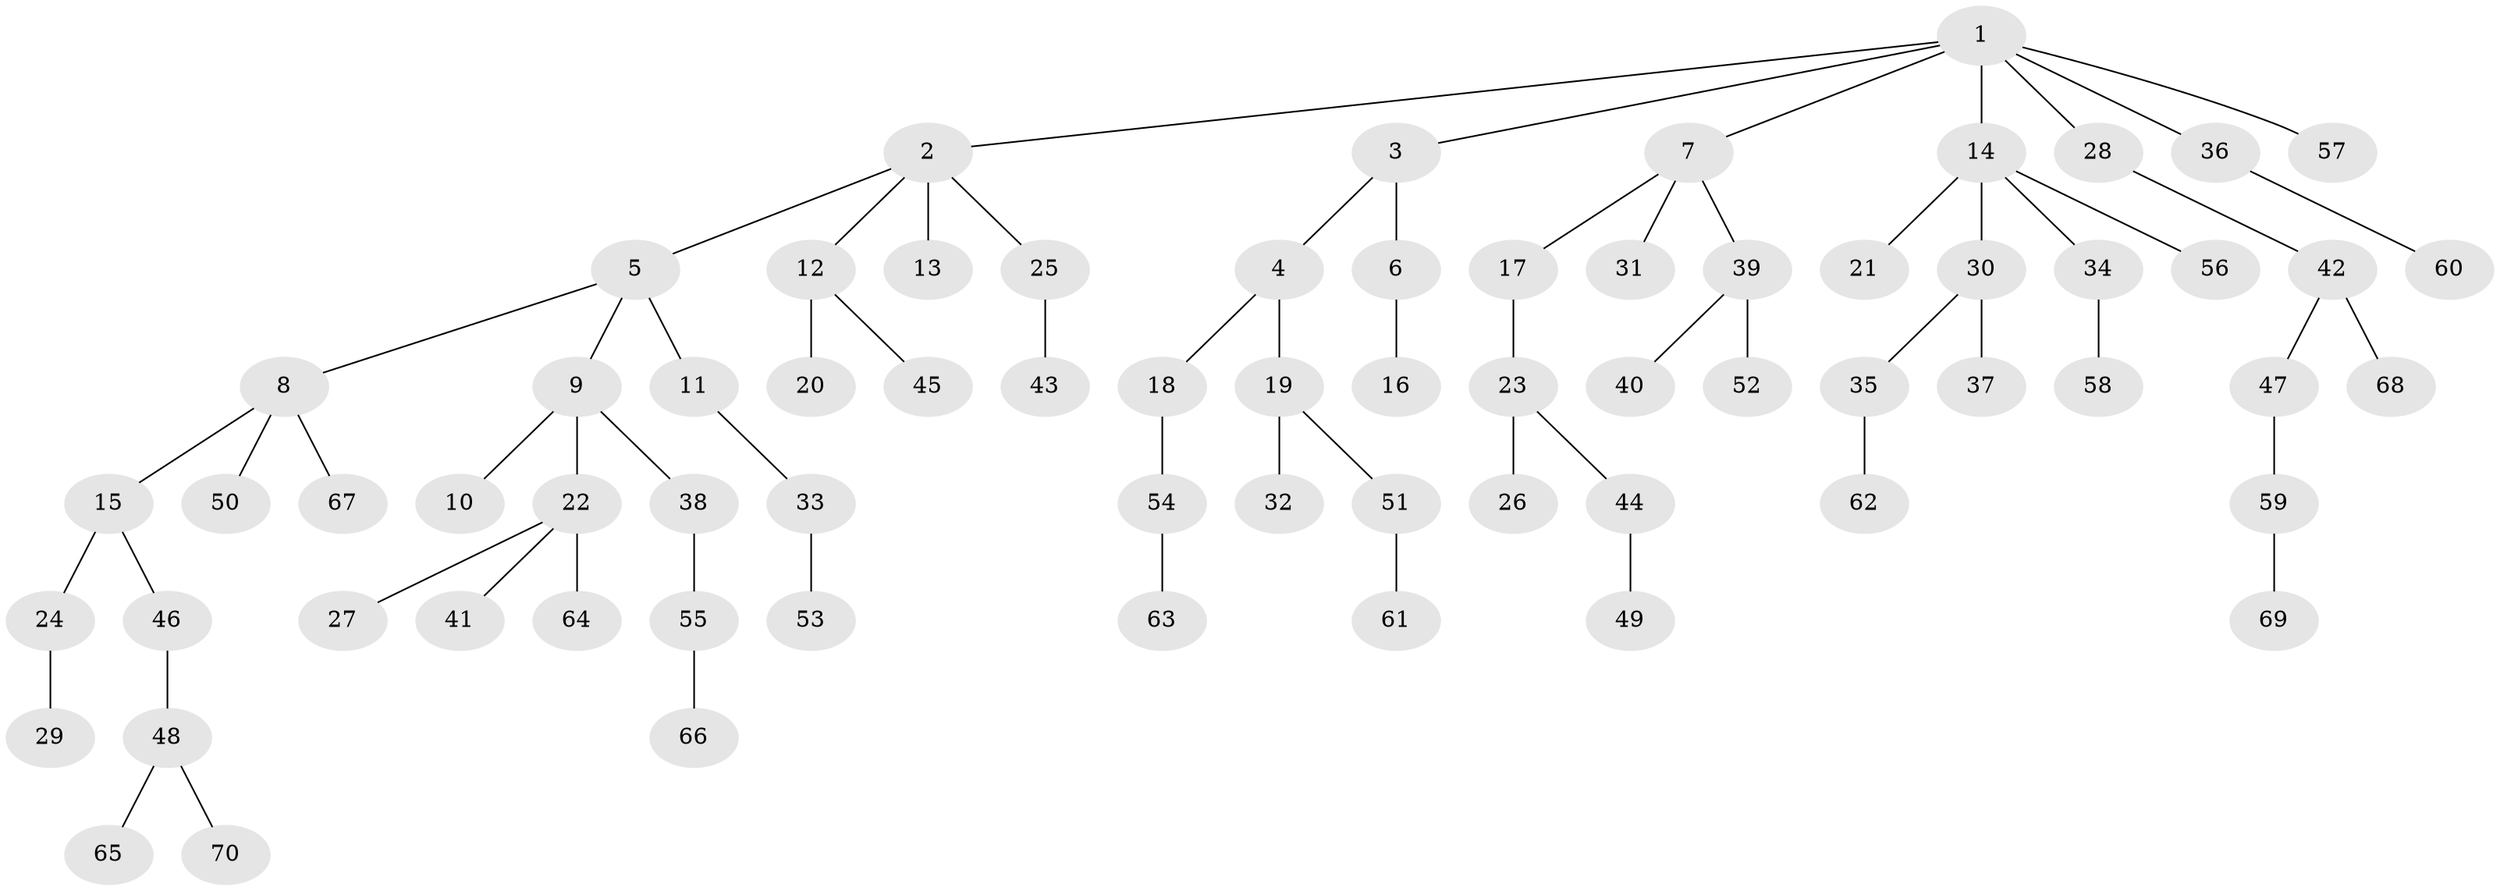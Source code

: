 // Generated by graph-tools (version 1.1) at 2025/11/02/27/25 16:11:28]
// undirected, 70 vertices, 69 edges
graph export_dot {
graph [start="1"]
  node [color=gray90,style=filled];
  1;
  2;
  3;
  4;
  5;
  6;
  7;
  8;
  9;
  10;
  11;
  12;
  13;
  14;
  15;
  16;
  17;
  18;
  19;
  20;
  21;
  22;
  23;
  24;
  25;
  26;
  27;
  28;
  29;
  30;
  31;
  32;
  33;
  34;
  35;
  36;
  37;
  38;
  39;
  40;
  41;
  42;
  43;
  44;
  45;
  46;
  47;
  48;
  49;
  50;
  51;
  52;
  53;
  54;
  55;
  56;
  57;
  58;
  59;
  60;
  61;
  62;
  63;
  64;
  65;
  66;
  67;
  68;
  69;
  70;
  1 -- 2;
  1 -- 3;
  1 -- 7;
  1 -- 14;
  1 -- 28;
  1 -- 36;
  1 -- 57;
  2 -- 5;
  2 -- 12;
  2 -- 13;
  2 -- 25;
  3 -- 4;
  3 -- 6;
  4 -- 18;
  4 -- 19;
  5 -- 8;
  5 -- 9;
  5 -- 11;
  6 -- 16;
  7 -- 17;
  7 -- 31;
  7 -- 39;
  8 -- 15;
  8 -- 50;
  8 -- 67;
  9 -- 10;
  9 -- 22;
  9 -- 38;
  11 -- 33;
  12 -- 20;
  12 -- 45;
  14 -- 21;
  14 -- 30;
  14 -- 34;
  14 -- 56;
  15 -- 24;
  15 -- 46;
  17 -- 23;
  18 -- 54;
  19 -- 32;
  19 -- 51;
  22 -- 27;
  22 -- 41;
  22 -- 64;
  23 -- 26;
  23 -- 44;
  24 -- 29;
  25 -- 43;
  28 -- 42;
  30 -- 35;
  30 -- 37;
  33 -- 53;
  34 -- 58;
  35 -- 62;
  36 -- 60;
  38 -- 55;
  39 -- 40;
  39 -- 52;
  42 -- 47;
  42 -- 68;
  44 -- 49;
  46 -- 48;
  47 -- 59;
  48 -- 65;
  48 -- 70;
  51 -- 61;
  54 -- 63;
  55 -- 66;
  59 -- 69;
}
